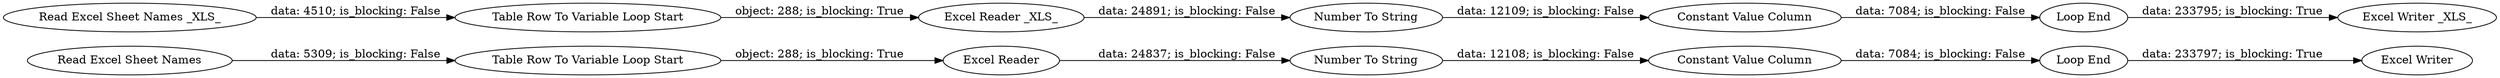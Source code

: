 digraph {
	"1301110333912499130_15" [label="Read Excel Sheet Names"]
	"1301110333912499130_2" [label="Table Row To Variable Loop Start"]
	"1301110333912499130_1" [label="Read Excel Sheet Names _XLS_"]
	"1301110333912499130_18" [label="Excel Writer"]
	"1301110333912499130_12" [label="Number To String"]
	"1301110333912499130_3" [label="Excel Reader _XLS_"]
	"1301110333912499130_7" [label="Excel Writer _XLS_"]
	"1301110333912499130_14" [label="Constant Value Column"]
	"1301110333912499130_16" [label="Table Row To Variable Loop Start"]
	"1301110333912499130_5" [label="Loop End"]
	"1301110333912499130_9" [label="Loop End"]
	"1301110333912499130_6" [label="Constant Value Column"]
	"1301110333912499130_17" [label="Excel Reader"]
	"1301110333912499130_4" [label="Number To String"]
	"1301110333912499130_3" -> "1301110333912499130_4" [label="data: 24891; is_blocking: False"]
	"1301110333912499130_1" -> "1301110333912499130_2" [label="data: 4510; is_blocking: False"]
	"1301110333912499130_5" -> "1301110333912499130_7" [label="data: 233795; is_blocking: True"]
	"1301110333912499130_16" -> "1301110333912499130_17" [label="object: 288; is_blocking: True"]
	"1301110333912499130_6" -> "1301110333912499130_5" [label="data: 7084; is_blocking: False"]
	"1301110333912499130_12" -> "1301110333912499130_14" [label="data: 12108; is_blocking: False"]
	"1301110333912499130_14" -> "1301110333912499130_9" [label="data: 7084; is_blocking: False"]
	"1301110333912499130_2" -> "1301110333912499130_3" [label="object: 288; is_blocking: True"]
	"1301110333912499130_17" -> "1301110333912499130_12" [label="data: 24837; is_blocking: False"]
	"1301110333912499130_4" -> "1301110333912499130_6" [label="data: 12109; is_blocking: False"]
	"1301110333912499130_15" -> "1301110333912499130_16" [label="data: 5309; is_blocking: False"]
	"1301110333912499130_9" -> "1301110333912499130_18" [label="data: 233797; is_blocking: True"]
	rankdir=LR
}
